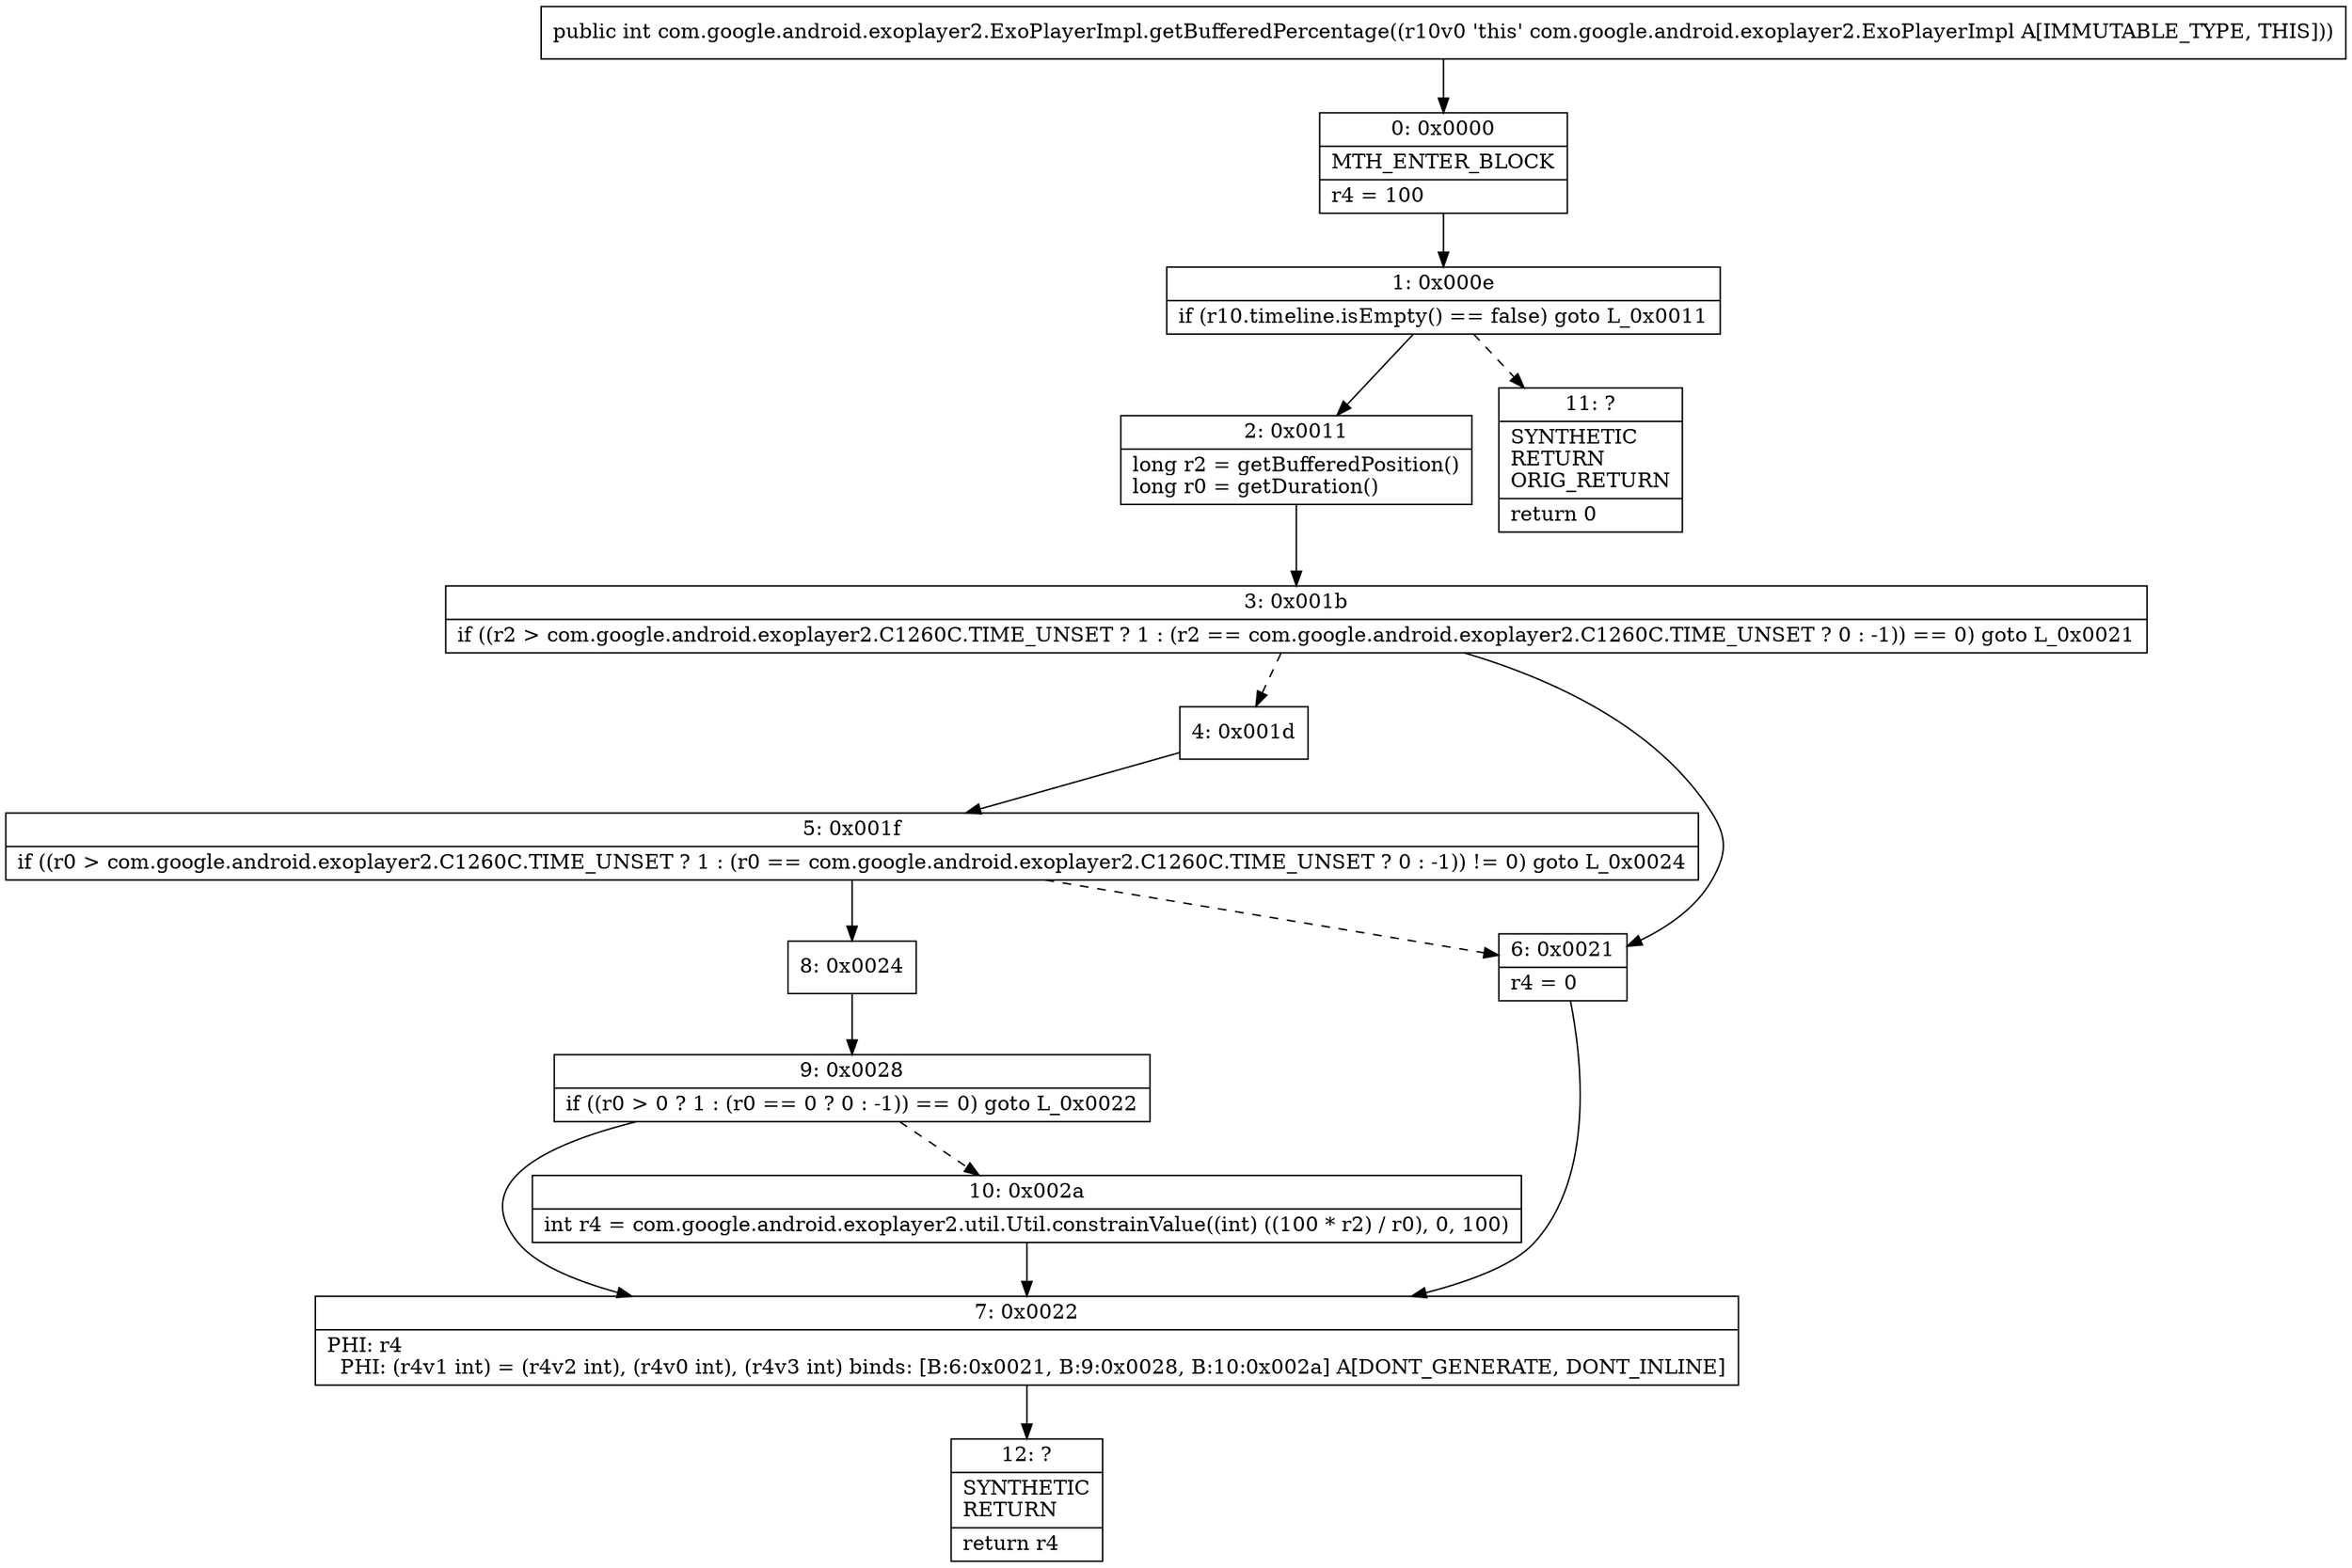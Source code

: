digraph "CFG forcom.google.android.exoplayer2.ExoPlayerImpl.getBufferedPercentage()I" {
Node_0 [shape=record,label="{0\:\ 0x0000|MTH_ENTER_BLOCK\l|r4 = 100\l}"];
Node_1 [shape=record,label="{1\:\ 0x000e|if (r10.timeline.isEmpty() == false) goto L_0x0011\l}"];
Node_2 [shape=record,label="{2\:\ 0x0011|long r2 = getBufferedPosition()\llong r0 = getDuration()\l}"];
Node_3 [shape=record,label="{3\:\ 0x001b|if ((r2 \> com.google.android.exoplayer2.C1260C.TIME_UNSET ? 1 : (r2 == com.google.android.exoplayer2.C1260C.TIME_UNSET ? 0 : \-1)) == 0) goto L_0x0021\l}"];
Node_4 [shape=record,label="{4\:\ 0x001d}"];
Node_5 [shape=record,label="{5\:\ 0x001f|if ((r0 \> com.google.android.exoplayer2.C1260C.TIME_UNSET ? 1 : (r0 == com.google.android.exoplayer2.C1260C.TIME_UNSET ? 0 : \-1)) != 0) goto L_0x0024\l}"];
Node_6 [shape=record,label="{6\:\ 0x0021|r4 = 0\l}"];
Node_7 [shape=record,label="{7\:\ 0x0022|PHI: r4 \l  PHI: (r4v1 int) = (r4v2 int), (r4v0 int), (r4v3 int) binds: [B:6:0x0021, B:9:0x0028, B:10:0x002a] A[DONT_GENERATE, DONT_INLINE]\l}"];
Node_8 [shape=record,label="{8\:\ 0x0024}"];
Node_9 [shape=record,label="{9\:\ 0x0028|if ((r0 \> 0 ? 1 : (r0 == 0 ? 0 : \-1)) == 0) goto L_0x0022\l}"];
Node_10 [shape=record,label="{10\:\ 0x002a|int r4 = com.google.android.exoplayer2.util.Util.constrainValue((int) ((100 * r2) \/ r0), 0, 100)\l}"];
Node_11 [shape=record,label="{11\:\ ?|SYNTHETIC\lRETURN\lORIG_RETURN\l|return 0\l}"];
Node_12 [shape=record,label="{12\:\ ?|SYNTHETIC\lRETURN\l|return r4\l}"];
MethodNode[shape=record,label="{public int com.google.android.exoplayer2.ExoPlayerImpl.getBufferedPercentage((r10v0 'this' com.google.android.exoplayer2.ExoPlayerImpl A[IMMUTABLE_TYPE, THIS])) }"];
MethodNode -> Node_0;
Node_0 -> Node_1;
Node_1 -> Node_2;
Node_1 -> Node_11[style=dashed];
Node_2 -> Node_3;
Node_3 -> Node_4[style=dashed];
Node_3 -> Node_6;
Node_4 -> Node_5;
Node_5 -> Node_6[style=dashed];
Node_5 -> Node_8;
Node_6 -> Node_7;
Node_7 -> Node_12;
Node_8 -> Node_9;
Node_9 -> Node_7;
Node_9 -> Node_10[style=dashed];
Node_10 -> Node_7;
}

